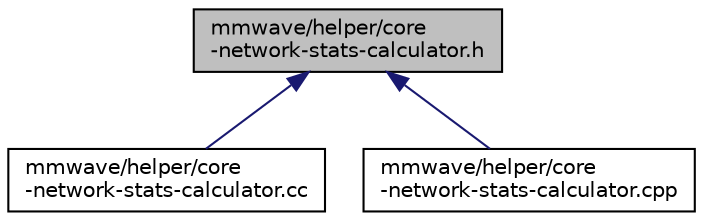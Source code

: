 digraph "mmwave/helper/core-network-stats-calculator.h"
{
  edge [fontname="Helvetica",fontsize="10",labelfontname="Helvetica",labelfontsize="10"];
  node [fontname="Helvetica",fontsize="10",shape=record];
  Node1 [label="mmwave/helper/core\l-network-stats-calculator.h",height=0.2,width=0.4,color="black", fillcolor="grey75", style="filled", fontcolor="black"];
  Node1 -> Node2 [dir="back",color="midnightblue",fontsize="10",style="solid"];
  Node2 [label="mmwave/helper/core\l-network-stats-calculator.cc",height=0.2,width=0.4,color="black", fillcolor="white", style="filled",URL="$da/dd7/core-network-stats-calculator_8cc.html"];
  Node1 -> Node3 [dir="back",color="midnightblue",fontsize="10",style="solid"];
  Node3 [label="mmwave/helper/core\l-network-stats-calculator.cpp",height=0.2,width=0.4,color="black", fillcolor="white", style="filled",URL="$d2/da2/core-network-stats-calculator_8cpp.html"];
}

